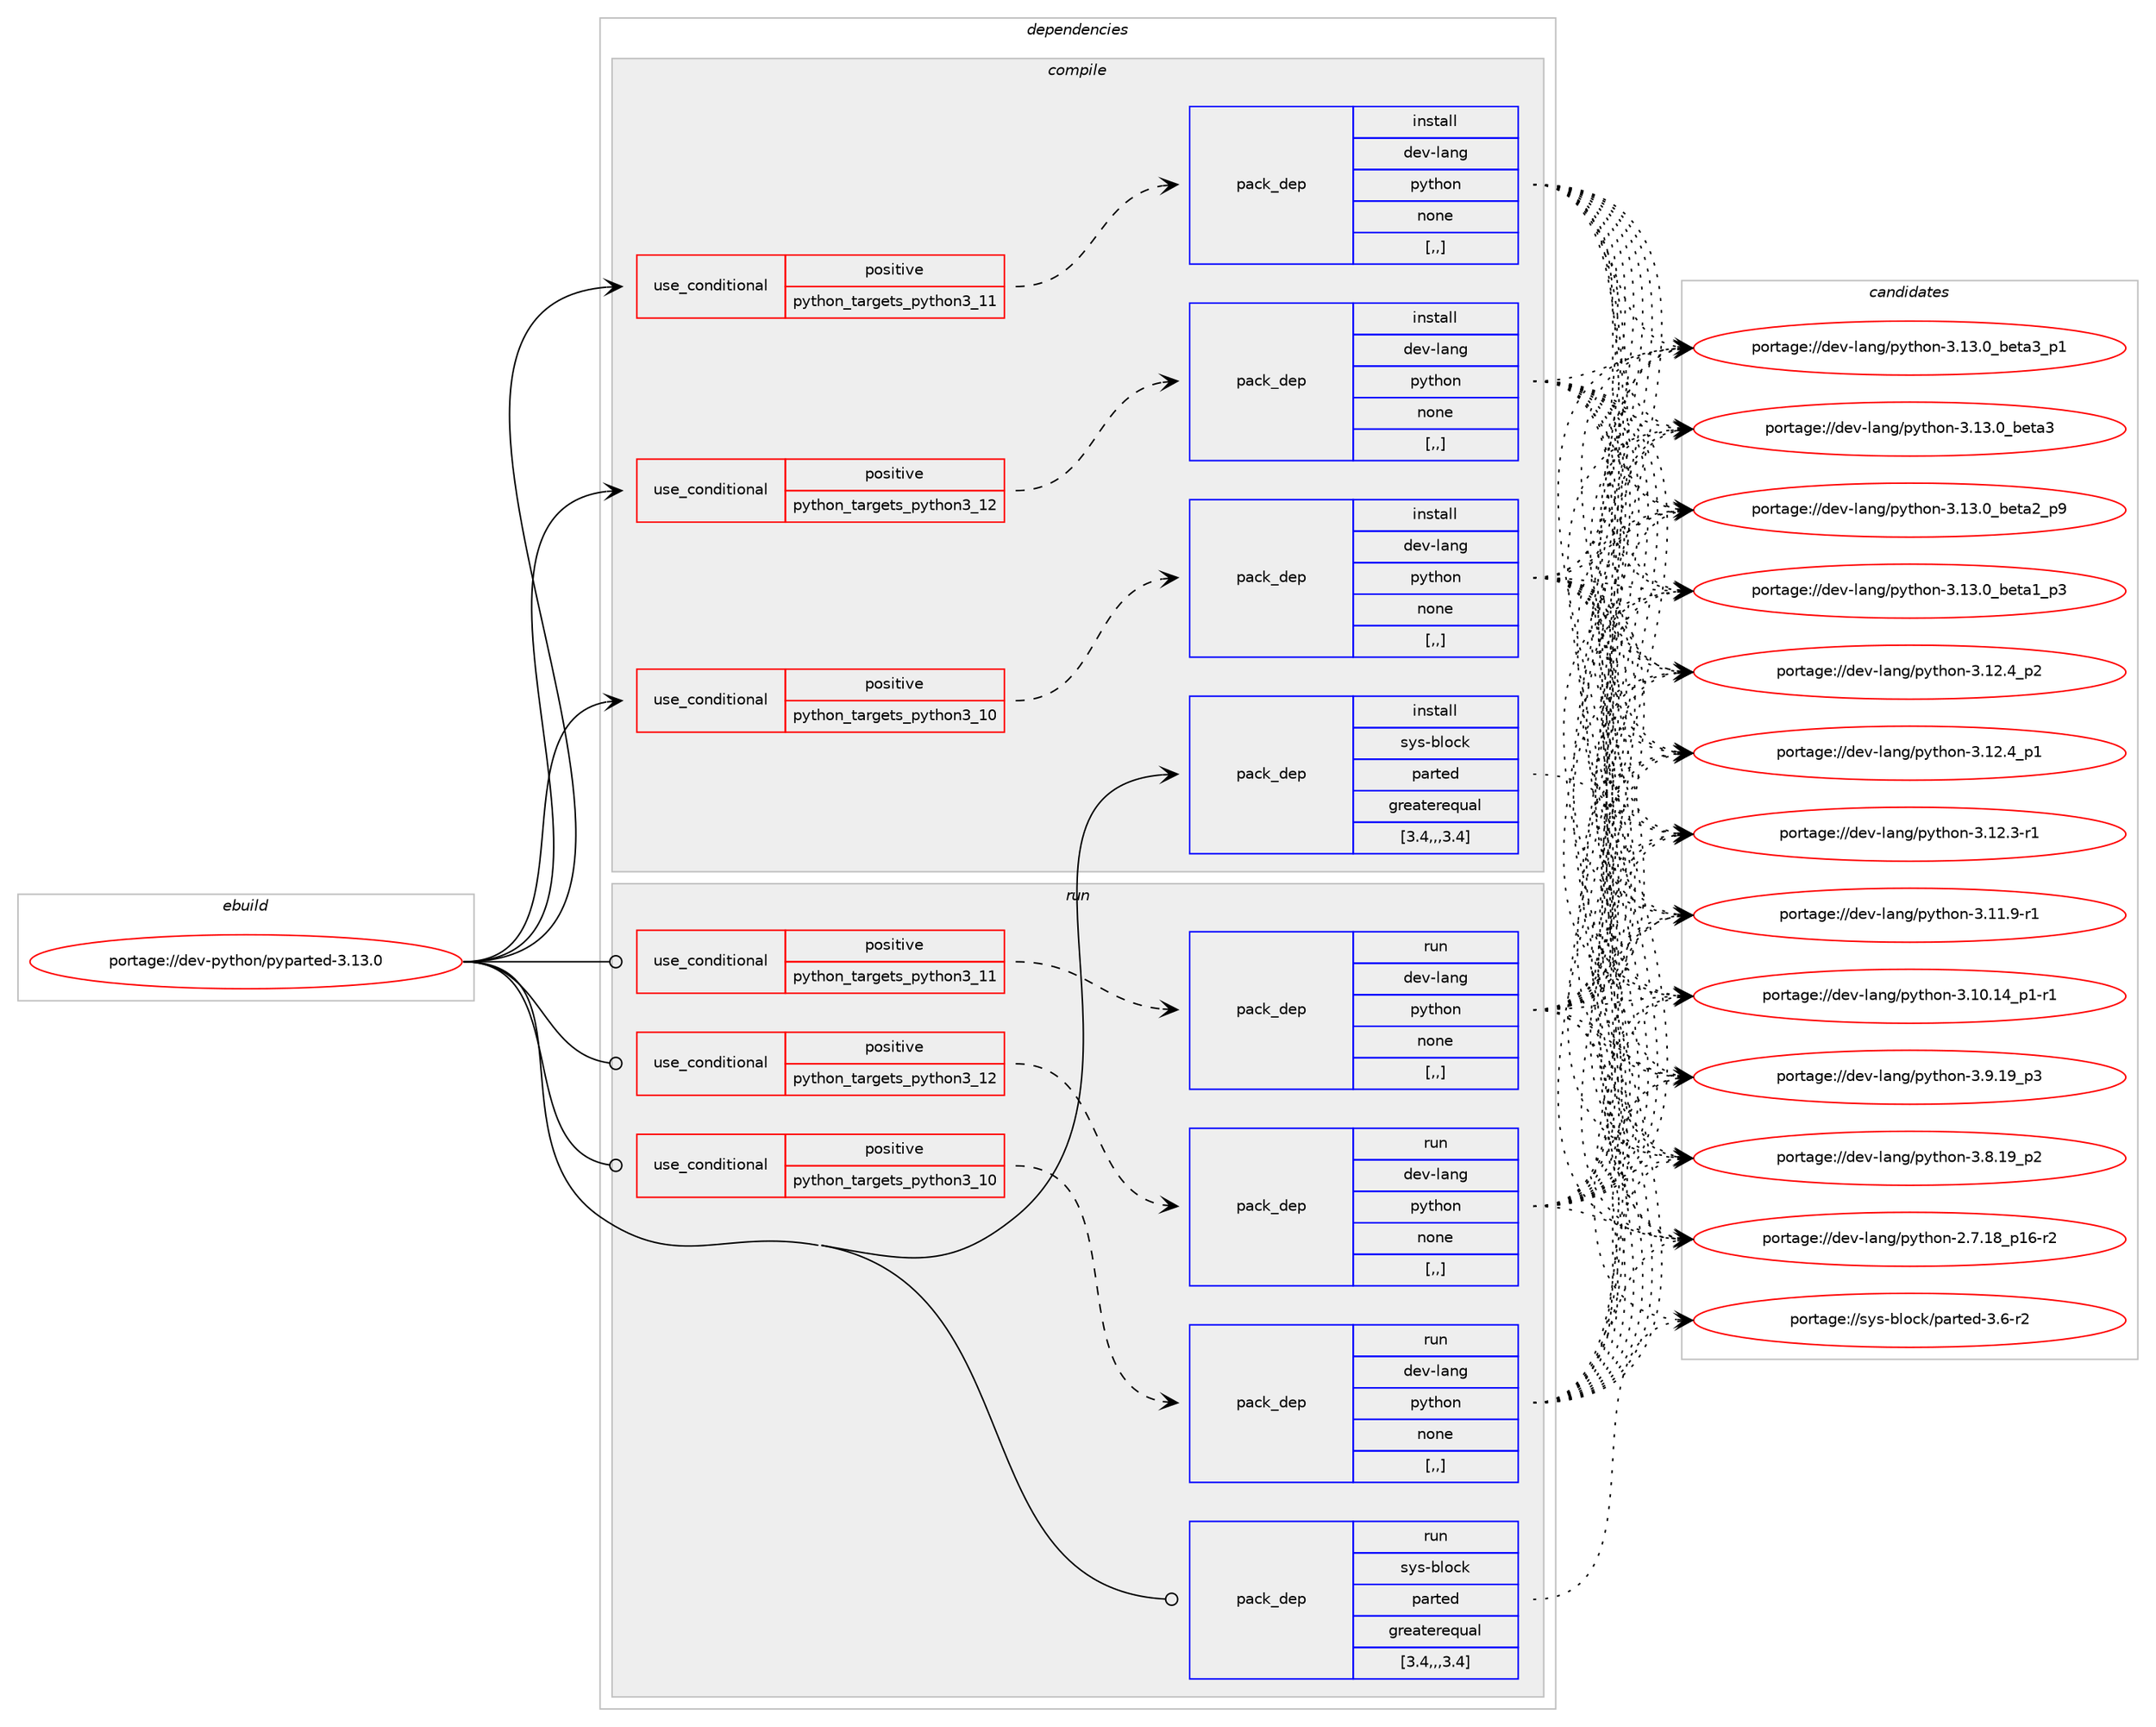 digraph prolog {

# *************
# Graph options
# *************

newrank=true;
concentrate=true;
compound=true;
graph [rankdir=LR,fontname=Helvetica,fontsize=10,ranksep=1.5];#, ranksep=2.5, nodesep=0.2];
edge  [arrowhead=vee];
node  [fontname=Helvetica,fontsize=10];

# **********
# The ebuild
# **********

subgraph cluster_leftcol {
color=gray;
label=<<i>ebuild</i>>;
id [label="portage://dev-python/pyparted-3.13.0", color=red, width=4, href="../dev-python/pyparted-3.13.0.svg"];
}

# ****************
# The dependencies
# ****************

subgraph cluster_midcol {
color=gray;
label=<<i>dependencies</i>>;
subgraph cluster_compile {
fillcolor="#eeeeee";
style=filled;
label=<<i>compile</i>>;
subgraph cond37206 {
dependency157225 [label=<<TABLE BORDER="0" CELLBORDER="1" CELLSPACING="0" CELLPADDING="4"><TR><TD ROWSPAN="3" CELLPADDING="10">use_conditional</TD></TR><TR><TD>positive</TD></TR><TR><TD>python_targets_python3_10</TD></TR></TABLE>>, shape=none, color=red];
subgraph pack118762 {
dependency157226 [label=<<TABLE BORDER="0" CELLBORDER="1" CELLSPACING="0" CELLPADDING="4" WIDTH="220"><TR><TD ROWSPAN="6" CELLPADDING="30">pack_dep</TD></TR><TR><TD WIDTH="110">install</TD></TR><TR><TD>dev-lang</TD></TR><TR><TD>python</TD></TR><TR><TD>none</TD></TR><TR><TD>[,,]</TD></TR></TABLE>>, shape=none, color=blue];
}
dependency157225:e -> dependency157226:w [weight=20,style="dashed",arrowhead="vee"];
}
id:e -> dependency157225:w [weight=20,style="solid",arrowhead="vee"];
subgraph cond37207 {
dependency157227 [label=<<TABLE BORDER="0" CELLBORDER="1" CELLSPACING="0" CELLPADDING="4"><TR><TD ROWSPAN="3" CELLPADDING="10">use_conditional</TD></TR><TR><TD>positive</TD></TR><TR><TD>python_targets_python3_11</TD></TR></TABLE>>, shape=none, color=red];
subgraph pack118763 {
dependency157228 [label=<<TABLE BORDER="0" CELLBORDER="1" CELLSPACING="0" CELLPADDING="4" WIDTH="220"><TR><TD ROWSPAN="6" CELLPADDING="30">pack_dep</TD></TR><TR><TD WIDTH="110">install</TD></TR><TR><TD>dev-lang</TD></TR><TR><TD>python</TD></TR><TR><TD>none</TD></TR><TR><TD>[,,]</TD></TR></TABLE>>, shape=none, color=blue];
}
dependency157227:e -> dependency157228:w [weight=20,style="dashed",arrowhead="vee"];
}
id:e -> dependency157227:w [weight=20,style="solid",arrowhead="vee"];
subgraph cond37208 {
dependency157229 [label=<<TABLE BORDER="0" CELLBORDER="1" CELLSPACING="0" CELLPADDING="4"><TR><TD ROWSPAN="3" CELLPADDING="10">use_conditional</TD></TR><TR><TD>positive</TD></TR><TR><TD>python_targets_python3_12</TD></TR></TABLE>>, shape=none, color=red];
subgraph pack118764 {
dependency157230 [label=<<TABLE BORDER="0" CELLBORDER="1" CELLSPACING="0" CELLPADDING="4" WIDTH="220"><TR><TD ROWSPAN="6" CELLPADDING="30">pack_dep</TD></TR><TR><TD WIDTH="110">install</TD></TR><TR><TD>dev-lang</TD></TR><TR><TD>python</TD></TR><TR><TD>none</TD></TR><TR><TD>[,,]</TD></TR></TABLE>>, shape=none, color=blue];
}
dependency157229:e -> dependency157230:w [weight=20,style="dashed",arrowhead="vee"];
}
id:e -> dependency157229:w [weight=20,style="solid",arrowhead="vee"];
subgraph pack118765 {
dependency157231 [label=<<TABLE BORDER="0" CELLBORDER="1" CELLSPACING="0" CELLPADDING="4" WIDTH="220"><TR><TD ROWSPAN="6" CELLPADDING="30">pack_dep</TD></TR><TR><TD WIDTH="110">install</TD></TR><TR><TD>sys-block</TD></TR><TR><TD>parted</TD></TR><TR><TD>greaterequal</TD></TR><TR><TD>[3.4,,,3.4]</TD></TR></TABLE>>, shape=none, color=blue];
}
id:e -> dependency157231:w [weight=20,style="solid",arrowhead="vee"];
}
subgraph cluster_compileandrun {
fillcolor="#eeeeee";
style=filled;
label=<<i>compile and run</i>>;
}
subgraph cluster_run {
fillcolor="#eeeeee";
style=filled;
label=<<i>run</i>>;
subgraph cond37209 {
dependency157232 [label=<<TABLE BORDER="0" CELLBORDER="1" CELLSPACING="0" CELLPADDING="4"><TR><TD ROWSPAN="3" CELLPADDING="10">use_conditional</TD></TR><TR><TD>positive</TD></TR><TR><TD>python_targets_python3_10</TD></TR></TABLE>>, shape=none, color=red];
subgraph pack118766 {
dependency157233 [label=<<TABLE BORDER="0" CELLBORDER="1" CELLSPACING="0" CELLPADDING="4" WIDTH="220"><TR><TD ROWSPAN="6" CELLPADDING="30">pack_dep</TD></TR><TR><TD WIDTH="110">run</TD></TR><TR><TD>dev-lang</TD></TR><TR><TD>python</TD></TR><TR><TD>none</TD></TR><TR><TD>[,,]</TD></TR></TABLE>>, shape=none, color=blue];
}
dependency157232:e -> dependency157233:w [weight=20,style="dashed",arrowhead="vee"];
}
id:e -> dependency157232:w [weight=20,style="solid",arrowhead="odot"];
subgraph cond37210 {
dependency157234 [label=<<TABLE BORDER="0" CELLBORDER="1" CELLSPACING="0" CELLPADDING="4"><TR><TD ROWSPAN="3" CELLPADDING="10">use_conditional</TD></TR><TR><TD>positive</TD></TR><TR><TD>python_targets_python3_11</TD></TR></TABLE>>, shape=none, color=red];
subgraph pack118767 {
dependency157235 [label=<<TABLE BORDER="0" CELLBORDER="1" CELLSPACING="0" CELLPADDING="4" WIDTH="220"><TR><TD ROWSPAN="6" CELLPADDING="30">pack_dep</TD></TR><TR><TD WIDTH="110">run</TD></TR><TR><TD>dev-lang</TD></TR><TR><TD>python</TD></TR><TR><TD>none</TD></TR><TR><TD>[,,]</TD></TR></TABLE>>, shape=none, color=blue];
}
dependency157234:e -> dependency157235:w [weight=20,style="dashed",arrowhead="vee"];
}
id:e -> dependency157234:w [weight=20,style="solid",arrowhead="odot"];
subgraph cond37211 {
dependency157236 [label=<<TABLE BORDER="0" CELLBORDER="1" CELLSPACING="0" CELLPADDING="4"><TR><TD ROWSPAN="3" CELLPADDING="10">use_conditional</TD></TR><TR><TD>positive</TD></TR><TR><TD>python_targets_python3_12</TD></TR></TABLE>>, shape=none, color=red];
subgraph pack118768 {
dependency157237 [label=<<TABLE BORDER="0" CELLBORDER="1" CELLSPACING="0" CELLPADDING="4" WIDTH="220"><TR><TD ROWSPAN="6" CELLPADDING="30">pack_dep</TD></TR><TR><TD WIDTH="110">run</TD></TR><TR><TD>dev-lang</TD></TR><TR><TD>python</TD></TR><TR><TD>none</TD></TR><TR><TD>[,,]</TD></TR></TABLE>>, shape=none, color=blue];
}
dependency157236:e -> dependency157237:w [weight=20,style="dashed",arrowhead="vee"];
}
id:e -> dependency157236:w [weight=20,style="solid",arrowhead="odot"];
subgraph pack118769 {
dependency157238 [label=<<TABLE BORDER="0" CELLBORDER="1" CELLSPACING="0" CELLPADDING="4" WIDTH="220"><TR><TD ROWSPAN="6" CELLPADDING="30">pack_dep</TD></TR><TR><TD WIDTH="110">run</TD></TR><TR><TD>sys-block</TD></TR><TR><TD>parted</TD></TR><TR><TD>greaterequal</TD></TR><TR><TD>[3.4,,,3.4]</TD></TR></TABLE>>, shape=none, color=blue];
}
id:e -> dependency157238:w [weight=20,style="solid",arrowhead="odot"];
}
}

# **************
# The candidates
# **************

subgraph cluster_choices {
rank=same;
color=gray;
label=<<i>candidates</i>>;

subgraph choice118762 {
color=black;
nodesep=1;
choice10010111845108971101034711212111610411111045514649514648959810111697519511249 [label="portage://dev-lang/python-3.13.0_beta3_p1", color=red, width=4,href="../dev-lang/python-3.13.0_beta3_p1.svg"];
choice1001011184510897110103471121211161041111104551464951464895981011169751 [label="portage://dev-lang/python-3.13.0_beta3", color=red, width=4,href="../dev-lang/python-3.13.0_beta3.svg"];
choice10010111845108971101034711212111610411111045514649514648959810111697509511257 [label="portage://dev-lang/python-3.13.0_beta2_p9", color=red, width=4,href="../dev-lang/python-3.13.0_beta2_p9.svg"];
choice10010111845108971101034711212111610411111045514649514648959810111697499511251 [label="portage://dev-lang/python-3.13.0_beta1_p3", color=red, width=4,href="../dev-lang/python-3.13.0_beta1_p3.svg"];
choice100101118451089711010347112121116104111110455146495046529511250 [label="portage://dev-lang/python-3.12.4_p2", color=red, width=4,href="../dev-lang/python-3.12.4_p2.svg"];
choice100101118451089711010347112121116104111110455146495046529511249 [label="portage://dev-lang/python-3.12.4_p1", color=red, width=4,href="../dev-lang/python-3.12.4_p1.svg"];
choice100101118451089711010347112121116104111110455146495046514511449 [label="portage://dev-lang/python-3.12.3-r1", color=red, width=4,href="../dev-lang/python-3.12.3-r1.svg"];
choice100101118451089711010347112121116104111110455146494946574511449 [label="portage://dev-lang/python-3.11.9-r1", color=red, width=4,href="../dev-lang/python-3.11.9-r1.svg"];
choice100101118451089711010347112121116104111110455146494846495295112494511449 [label="portage://dev-lang/python-3.10.14_p1-r1", color=red, width=4,href="../dev-lang/python-3.10.14_p1-r1.svg"];
choice100101118451089711010347112121116104111110455146574649579511251 [label="portage://dev-lang/python-3.9.19_p3", color=red, width=4,href="../dev-lang/python-3.9.19_p3.svg"];
choice100101118451089711010347112121116104111110455146564649579511250 [label="portage://dev-lang/python-3.8.19_p2", color=red, width=4,href="../dev-lang/python-3.8.19_p2.svg"];
choice100101118451089711010347112121116104111110455046554649569511249544511450 [label="portage://dev-lang/python-2.7.18_p16-r2", color=red, width=4,href="../dev-lang/python-2.7.18_p16-r2.svg"];
dependency157226:e -> choice10010111845108971101034711212111610411111045514649514648959810111697519511249:w [style=dotted,weight="100"];
dependency157226:e -> choice1001011184510897110103471121211161041111104551464951464895981011169751:w [style=dotted,weight="100"];
dependency157226:e -> choice10010111845108971101034711212111610411111045514649514648959810111697509511257:w [style=dotted,weight="100"];
dependency157226:e -> choice10010111845108971101034711212111610411111045514649514648959810111697499511251:w [style=dotted,weight="100"];
dependency157226:e -> choice100101118451089711010347112121116104111110455146495046529511250:w [style=dotted,weight="100"];
dependency157226:e -> choice100101118451089711010347112121116104111110455146495046529511249:w [style=dotted,weight="100"];
dependency157226:e -> choice100101118451089711010347112121116104111110455146495046514511449:w [style=dotted,weight="100"];
dependency157226:e -> choice100101118451089711010347112121116104111110455146494946574511449:w [style=dotted,weight="100"];
dependency157226:e -> choice100101118451089711010347112121116104111110455146494846495295112494511449:w [style=dotted,weight="100"];
dependency157226:e -> choice100101118451089711010347112121116104111110455146574649579511251:w [style=dotted,weight="100"];
dependency157226:e -> choice100101118451089711010347112121116104111110455146564649579511250:w [style=dotted,weight="100"];
dependency157226:e -> choice100101118451089711010347112121116104111110455046554649569511249544511450:w [style=dotted,weight="100"];
}
subgraph choice118763 {
color=black;
nodesep=1;
choice10010111845108971101034711212111610411111045514649514648959810111697519511249 [label="portage://dev-lang/python-3.13.0_beta3_p1", color=red, width=4,href="../dev-lang/python-3.13.0_beta3_p1.svg"];
choice1001011184510897110103471121211161041111104551464951464895981011169751 [label="portage://dev-lang/python-3.13.0_beta3", color=red, width=4,href="../dev-lang/python-3.13.0_beta3.svg"];
choice10010111845108971101034711212111610411111045514649514648959810111697509511257 [label="portage://dev-lang/python-3.13.0_beta2_p9", color=red, width=4,href="../dev-lang/python-3.13.0_beta2_p9.svg"];
choice10010111845108971101034711212111610411111045514649514648959810111697499511251 [label="portage://dev-lang/python-3.13.0_beta1_p3", color=red, width=4,href="../dev-lang/python-3.13.0_beta1_p3.svg"];
choice100101118451089711010347112121116104111110455146495046529511250 [label="portage://dev-lang/python-3.12.4_p2", color=red, width=4,href="../dev-lang/python-3.12.4_p2.svg"];
choice100101118451089711010347112121116104111110455146495046529511249 [label="portage://dev-lang/python-3.12.4_p1", color=red, width=4,href="../dev-lang/python-3.12.4_p1.svg"];
choice100101118451089711010347112121116104111110455146495046514511449 [label="portage://dev-lang/python-3.12.3-r1", color=red, width=4,href="../dev-lang/python-3.12.3-r1.svg"];
choice100101118451089711010347112121116104111110455146494946574511449 [label="portage://dev-lang/python-3.11.9-r1", color=red, width=4,href="../dev-lang/python-3.11.9-r1.svg"];
choice100101118451089711010347112121116104111110455146494846495295112494511449 [label="portage://dev-lang/python-3.10.14_p1-r1", color=red, width=4,href="../dev-lang/python-3.10.14_p1-r1.svg"];
choice100101118451089711010347112121116104111110455146574649579511251 [label="portage://dev-lang/python-3.9.19_p3", color=red, width=4,href="../dev-lang/python-3.9.19_p3.svg"];
choice100101118451089711010347112121116104111110455146564649579511250 [label="portage://dev-lang/python-3.8.19_p2", color=red, width=4,href="../dev-lang/python-3.8.19_p2.svg"];
choice100101118451089711010347112121116104111110455046554649569511249544511450 [label="portage://dev-lang/python-2.7.18_p16-r2", color=red, width=4,href="../dev-lang/python-2.7.18_p16-r2.svg"];
dependency157228:e -> choice10010111845108971101034711212111610411111045514649514648959810111697519511249:w [style=dotted,weight="100"];
dependency157228:e -> choice1001011184510897110103471121211161041111104551464951464895981011169751:w [style=dotted,weight="100"];
dependency157228:e -> choice10010111845108971101034711212111610411111045514649514648959810111697509511257:w [style=dotted,weight="100"];
dependency157228:e -> choice10010111845108971101034711212111610411111045514649514648959810111697499511251:w [style=dotted,weight="100"];
dependency157228:e -> choice100101118451089711010347112121116104111110455146495046529511250:w [style=dotted,weight="100"];
dependency157228:e -> choice100101118451089711010347112121116104111110455146495046529511249:w [style=dotted,weight="100"];
dependency157228:e -> choice100101118451089711010347112121116104111110455146495046514511449:w [style=dotted,weight="100"];
dependency157228:e -> choice100101118451089711010347112121116104111110455146494946574511449:w [style=dotted,weight="100"];
dependency157228:e -> choice100101118451089711010347112121116104111110455146494846495295112494511449:w [style=dotted,weight="100"];
dependency157228:e -> choice100101118451089711010347112121116104111110455146574649579511251:w [style=dotted,weight="100"];
dependency157228:e -> choice100101118451089711010347112121116104111110455146564649579511250:w [style=dotted,weight="100"];
dependency157228:e -> choice100101118451089711010347112121116104111110455046554649569511249544511450:w [style=dotted,weight="100"];
}
subgraph choice118764 {
color=black;
nodesep=1;
choice10010111845108971101034711212111610411111045514649514648959810111697519511249 [label="portage://dev-lang/python-3.13.0_beta3_p1", color=red, width=4,href="../dev-lang/python-3.13.0_beta3_p1.svg"];
choice1001011184510897110103471121211161041111104551464951464895981011169751 [label="portage://dev-lang/python-3.13.0_beta3", color=red, width=4,href="../dev-lang/python-3.13.0_beta3.svg"];
choice10010111845108971101034711212111610411111045514649514648959810111697509511257 [label="portage://dev-lang/python-3.13.0_beta2_p9", color=red, width=4,href="../dev-lang/python-3.13.0_beta2_p9.svg"];
choice10010111845108971101034711212111610411111045514649514648959810111697499511251 [label="portage://dev-lang/python-3.13.0_beta1_p3", color=red, width=4,href="../dev-lang/python-3.13.0_beta1_p3.svg"];
choice100101118451089711010347112121116104111110455146495046529511250 [label="portage://dev-lang/python-3.12.4_p2", color=red, width=4,href="../dev-lang/python-3.12.4_p2.svg"];
choice100101118451089711010347112121116104111110455146495046529511249 [label="portage://dev-lang/python-3.12.4_p1", color=red, width=4,href="../dev-lang/python-3.12.4_p1.svg"];
choice100101118451089711010347112121116104111110455146495046514511449 [label="portage://dev-lang/python-3.12.3-r1", color=red, width=4,href="../dev-lang/python-3.12.3-r1.svg"];
choice100101118451089711010347112121116104111110455146494946574511449 [label="portage://dev-lang/python-3.11.9-r1", color=red, width=4,href="../dev-lang/python-3.11.9-r1.svg"];
choice100101118451089711010347112121116104111110455146494846495295112494511449 [label="portage://dev-lang/python-3.10.14_p1-r1", color=red, width=4,href="../dev-lang/python-3.10.14_p1-r1.svg"];
choice100101118451089711010347112121116104111110455146574649579511251 [label="portage://dev-lang/python-3.9.19_p3", color=red, width=4,href="../dev-lang/python-3.9.19_p3.svg"];
choice100101118451089711010347112121116104111110455146564649579511250 [label="portage://dev-lang/python-3.8.19_p2", color=red, width=4,href="../dev-lang/python-3.8.19_p2.svg"];
choice100101118451089711010347112121116104111110455046554649569511249544511450 [label="portage://dev-lang/python-2.7.18_p16-r2", color=red, width=4,href="../dev-lang/python-2.7.18_p16-r2.svg"];
dependency157230:e -> choice10010111845108971101034711212111610411111045514649514648959810111697519511249:w [style=dotted,weight="100"];
dependency157230:e -> choice1001011184510897110103471121211161041111104551464951464895981011169751:w [style=dotted,weight="100"];
dependency157230:e -> choice10010111845108971101034711212111610411111045514649514648959810111697509511257:w [style=dotted,weight="100"];
dependency157230:e -> choice10010111845108971101034711212111610411111045514649514648959810111697499511251:w [style=dotted,weight="100"];
dependency157230:e -> choice100101118451089711010347112121116104111110455146495046529511250:w [style=dotted,weight="100"];
dependency157230:e -> choice100101118451089711010347112121116104111110455146495046529511249:w [style=dotted,weight="100"];
dependency157230:e -> choice100101118451089711010347112121116104111110455146495046514511449:w [style=dotted,weight="100"];
dependency157230:e -> choice100101118451089711010347112121116104111110455146494946574511449:w [style=dotted,weight="100"];
dependency157230:e -> choice100101118451089711010347112121116104111110455146494846495295112494511449:w [style=dotted,weight="100"];
dependency157230:e -> choice100101118451089711010347112121116104111110455146574649579511251:w [style=dotted,weight="100"];
dependency157230:e -> choice100101118451089711010347112121116104111110455146564649579511250:w [style=dotted,weight="100"];
dependency157230:e -> choice100101118451089711010347112121116104111110455046554649569511249544511450:w [style=dotted,weight="100"];
}
subgraph choice118765 {
color=black;
nodesep=1;
choice1151211154598108111991074711297114116101100455146544511450 [label="portage://sys-block/parted-3.6-r2", color=red, width=4,href="../sys-block/parted-3.6-r2.svg"];
dependency157231:e -> choice1151211154598108111991074711297114116101100455146544511450:w [style=dotted,weight="100"];
}
subgraph choice118766 {
color=black;
nodesep=1;
choice10010111845108971101034711212111610411111045514649514648959810111697519511249 [label="portage://dev-lang/python-3.13.0_beta3_p1", color=red, width=4,href="../dev-lang/python-3.13.0_beta3_p1.svg"];
choice1001011184510897110103471121211161041111104551464951464895981011169751 [label="portage://dev-lang/python-3.13.0_beta3", color=red, width=4,href="../dev-lang/python-3.13.0_beta3.svg"];
choice10010111845108971101034711212111610411111045514649514648959810111697509511257 [label="portage://dev-lang/python-3.13.0_beta2_p9", color=red, width=4,href="../dev-lang/python-3.13.0_beta2_p9.svg"];
choice10010111845108971101034711212111610411111045514649514648959810111697499511251 [label="portage://dev-lang/python-3.13.0_beta1_p3", color=red, width=4,href="../dev-lang/python-3.13.0_beta1_p3.svg"];
choice100101118451089711010347112121116104111110455146495046529511250 [label="portage://dev-lang/python-3.12.4_p2", color=red, width=4,href="../dev-lang/python-3.12.4_p2.svg"];
choice100101118451089711010347112121116104111110455146495046529511249 [label="portage://dev-lang/python-3.12.4_p1", color=red, width=4,href="../dev-lang/python-3.12.4_p1.svg"];
choice100101118451089711010347112121116104111110455146495046514511449 [label="portage://dev-lang/python-3.12.3-r1", color=red, width=4,href="../dev-lang/python-3.12.3-r1.svg"];
choice100101118451089711010347112121116104111110455146494946574511449 [label="portage://dev-lang/python-3.11.9-r1", color=red, width=4,href="../dev-lang/python-3.11.9-r1.svg"];
choice100101118451089711010347112121116104111110455146494846495295112494511449 [label="portage://dev-lang/python-3.10.14_p1-r1", color=red, width=4,href="../dev-lang/python-3.10.14_p1-r1.svg"];
choice100101118451089711010347112121116104111110455146574649579511251 [label="portage://dev-lang/python-3.9.19_p3", color=red, width=4,href="../dev-lang/python-3.9.19_p3.svg"];
choice100101118451089711010347112121116104111110455146564649579511250 [label="portage://dev-lang/python-3.8.19_p2", color=red, width=4,href="../dev-lang/python-3.8.19_p2.svg"];
choice100101118451089711010347112121116104111110455046554649569511249544511450 [label="portage://dev-lang/python-2.7.18_p16-r2", color=red, width=4,href="../dev-lang/python-2.7.18_p16-r2.svg"];
dependency157233:e -> choice10010111845108971101034711212111610411111045514649514648959810111697519511249:w [style=dotted,weight="100"];
dependency157233:e -> choice1001011184510897110103471121211161041111104551464951464895981011169751:w [style=dotted,weight="100"];
dependency157233:e -> choice10010111845108971101034711212111610411111045514649514648959810111697509511257:w [style=dotted,weight="100"];
dependency157233:e -> choice10010111845108971101034711212111610411111045514649514648959810111697499511251:w [style=dotted,weight="100"];
dependency157233:e -> choice100101118451089711010347112121116104111110455146495046529511250:w [style=dotted,weight="100"];
dependency157233:e -> choice100101118451089711010347112121116104111110455146495046529511249:w [style=dotted,weight="100"];
dependency157233:e -> choice100101118451089711010347112121116104111110455146495046514511449:w [style=dotted,weight="100"];
dependency157233:e -> choice100101118451089711010347112121116104111110455146494946574511449:w [style=dotted,weight="100"];
dependency157233:e -> choice100101118451089711010347112121116104111110455146494846495295112494511449:w [style=dotted,weight="100"];
dependency157233:e -> choice100101118451089711010347112121116104111110455146574649579511251:w [style=dotted,weight="100"];
dependency157233:e -> choice100101118451089711010347112121116104111110455146564649579511250:w [style=dotted,weight="100"];
dependency157233:e -> choice100101118451089711010347112121116104111110455046554649569511249544511450:w [style=dotted,weight="100"];
}
subgraph choice118767 {
color=black;
nodesep=1;
choice10010111845108971101034711212111610411111045514649514648959810111697519511249 [label="portage://dev-lang/python-3.13.0_beta3_p1", color=red, width=4,href="../dev-lang/python-3.13.0_beta3_p1.svg"];
choice1001011184510897110103471121211161041111104551464951464895981011169751 [label="portage://dev-lang/python-3.13.0_beta3", color=red, width=4,href="../dev-lang/python-3.13.0_beta3.svg"];
choice10010111845108971101034711212111610411111045514649514648959810111697509511257 [label="portage://dev-lang/python-3.13.0_beta2_p9", color=red, width=4,href="../dev-lang/python-3.13.0_beta2_p9.svg"];
choice10010111845108971101034711212111610411111045514649514648959810111697499511251 [label="portage://dev-lang/python-3.13.0_beta1_p3", color=red, width=4,href="../dev-lang/python-3.13.0_beta1_p3.svg"];
choice100101118451089711010347112121116104111110455146495046529511250 [label="portage://dev-lang/python-3.12.4_p2", color=red, width=4,href="../dev-lang/python-3.12.4_p2.svg"];
choice100101118451089711010347112121116104111110455146495046529511249 [label="portage://dev-lang/python-3.12.4_p1", color=red, width=4,href="../dev-lang/python-3.12.4_p1.svg"];
choice100101118451089711010347112121116104111110455146495046514511449 [label="portage://dev-lang/python-3.12.3-r1", color=red, width=4,href="../dev-lang/python-3.12.3-r1.svg"];
choice100101118451089711010347112121116104111110455146494946574511449 [label="portage://dev-lang/python-3.11.9-r1", color=red, width=4,href="../dev-lang/python-3.11.9-r1.svg"];
choice100101118451089711010347112121116104111110455146494846495295112494511449 [label="portage://dev-lang/python-3.10.14_p1-r1", color=red, width=4,href="../dev-lang/python-3.10.14_p1-r1.svg"];
choice100101118451089711010347112121116104111110455146574649579511251 [label="portage://dev-lang/python-3.9.19_p3", color=red, width=4,href="../dev-lang/python-3.9.19_p3.svg"];
choice100101118451089711010347112121116104111110455146564649579511250 [label="portage://dev-lang/python-3.8.19_p2", color=red, width=4,href="../dev-lang/python-3.8.19_p2.svg"];
choice100101118451089711010347112121116104111110455046554649569511249544511450 [label="portage://dev-lang/python-2.7.18_p16-r2", color=red, width=4,href="../dev-lang/python-2.7.18_p16-r2.svg"];
dependency157235:e -> choice10010111845108971101034711212111610411111045514649514648959810111697519511249:w [style=dotted,weight="100"];
dependency157235:e -> choice1001011184510897110103471121211161041111104551464951464895981011169751:w [style=dotted,weight="100"];
dependency157235:e -> choice10010111845108971101034711212111610411111045514649514648959810111697509511257:w [style=dotted,weight="100"];
dependency157235:e -> choice10010111845108971101034711212111610411111045514649514648959810111697499511251:w [style=dotted,weight="100"];
dependency157235:e -> choice100101118451089711010347112121116104111110455146495046529511250:w [style=dotted,weight="100"];
dependency157235:e -> choice100101118451089711010347112121116104111110455146495046529511249:w [style=dotted,weight="100"];
dependency157235:e -> choice100101118451089711010347112121116104111110455146495046514511449:w [style=dotted,weight="100"];
dependency157235:e -> choice100101118451089711010347112121116104111110455146494946574511449:w [style=dotted,weight="100"];
dependency157235:e -> choice100101118451089711010347112121116104111110455146494846495295112494511449:w [style=dotted,weight="100"];
dependency157235:e -> choice100101118451089711010347112121116104111110455146574649579511251:w [style=dotted,weight="100"];
dependency157235:e -> choice100101118451089711010347112121116104111110455146564649579511250:w [style=dotted,weight="100"];
dependency157235:e -> choice100101118451089711010347112121116104111110455046554649569511249544511450:w [style=dotted,weight="100"];
}
subgraph choice118768 {
color=black;
nodesep=1;
choice10010111845108971101034711212111610411111045514649514648959810111697519511249 [label="portage://dev-lang/python-3.13.0_beta3_p1", color=red, width=4,href="../dev-lang/python-3.13.0_beta3_p1.svg"];
choice1001011184510897110103471121211161041111104551464951464895981011169751 [label="portage://dev-lang/python-3.13.0_beta3", color=red, width=4,href="../dev-lang/python-3.13.0_beta3.svg"];
choice10010111845108971101034711212111610411111045514649514648959810111697509511257 [label="portage://dev-lang/python-3.13.0_beta2_p9", color=red, width=4,href="../dev-lang/python-3.13.0_beta2_p9.svg"];
choice10010111845108971101034711212111610411111045514649514648959810111697499511251 [label="portage://dev-lang/python-3.13.0_beta1_p3", color=red, width=4,href="../dev-lang/python-3.13.0_beta1_p3.svg"];
choice100101118451089711010347112121116104111110455146495046529511250 [label="portage://dev-lang/python-3.12.4_p2", color=red, width=4,href="../dev-lang/python-3.12.4_p2.svg"];
choice100101118451089711010347112121116104111110455146495046529511249 [label="portage://dev-lang/python-3.12.4_p1", color=red, width=4,href="../dev-lang/python-3.12.4_p1.svg"];
choice100101118451089711010347112121116104111110455146495046514511449 [label="portage://dev-lang/python-3.12.3-r1", color=red, width=4,href="../dev-lang/python-3.12.3-r1.svg"];
choice100101118451089711010347112121116104111110455146494946574511449 [label="portage://dev-lang/python-3.11.9-r1", color=red, width=4,href="../dev-lang/python-3.11.9-r1.svg"];
choice100101118451089711010347112121116104111110455146494846495295112494511449 [label="portage://dev-lang/python-3.10.14_p1-r1", color=red, width=4,href="../dev-lang/python-3.10.14_p1-r1.svg"];
choice100101118451089711010347112121116104111110455146574649579511251 [label="portage://dev-lang/python-3.9.19_p3", color=red, width=4,href="../dev-lang/python-3.9.19_p3.svg"];
choice100101118451089711010347112121116104111110455146564649579511250 [label="portage://dev-lang/python-3.8.19_p2", color=red, width=4,href="../dev-lang/python-3.8.19_p2.svg"];
choice100101118451089711010347112121116104111110455046554649569511249544511450 [label="portage://dev-lang/python-2.7.18_p16-r2", color=red, width=4,href="../dev-lang/python-2.7.18_p16-r2.svg"];
dependency157237:e -> choice10010111845108971101034711212111610411111045514649514648959810111697519511249:w [style=dotted,weight="100"];
dependency157237:e -> choice1001011184510897110103471121211161041111104551464951464895981011169751:w [style=dotted,weight="100"];
dependency157237:e -> choice10010111845108971101034711212111610411111045514649514648959810111697509511257:w [style=dotted,weight="100"];
dependency157237:e -> choice10010111845108971101034711212111610411111045514649514648959810111697499511251:w [style=dotted,weight="100"];
dependency157237:e -> choice100101118451089711010347112121116104111110455146495046529511250:w [style=dotted,weight="100"];
dependency157237:e -> choice100101118451089711010347112121116104111110455146495046529511249:w [style=dotted,weight="100"];
dependency157237:e -> choice100101118451089711010347112121116104111110455146495046514511449:w [style=dotted,weight="100"];
dependency157237:e -> choice100101118451089711010347112121116104111110455146494946574511449:w [style=dotted,weight="100"];
dependency157237:e -> choice100101118451089711010347112121116104111110455146494846495295112494511449:w [style=dotted,weight="100"];
dependency157237:e -> choice100101118451089711010347112121116104111110455146574649579511251:w [style=dotted,weight="100"];
dependency157237:e -> choice100101118451089711010347112121116104111110455146564649579511250:w [style=dotted,weight="100"];
dependency157237:e -> choice100101118451089711010347112121116104111110455046554649569511249544511450:w [style=dotted,weight="100"];
}
subgraph choice118769 {
color=black;
nodesep=1;
choice1151211154598108111991074711297114116101100455146544511450 [label="portage://sys-block/parted-3.6-r2", color=red, width=4,href="../sys-block/parted-3.6-r2.svg"];
dependency157238:e -> choice1151211154598108111991074711297114116101100455146544511450:w [style=dotted,weight="100"];
}
}

}
